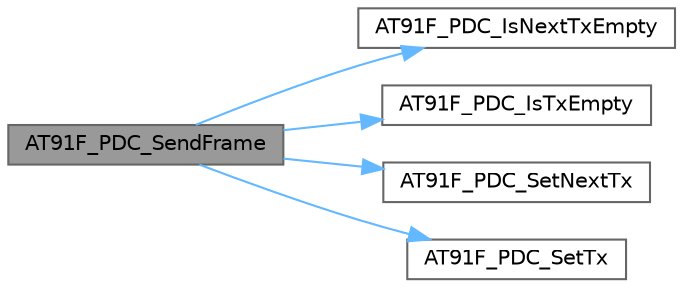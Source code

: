 digraph "AT91F_PDC_SendFrame"
{
 // LATEX_PDF_SIZE
  bgcolor="transparent";
  edge [fontname=Helvetica,fontsize=10,labelfontname=Helvetica,labelfontsize=10];
  node [fontname=Helvetica,fontsize=10,shape=box,height=0.2,width=0.4];
  rankdir="LR";
  Node1 [id="Node000001",label="AT91F_PDC_SendFrame",height=0.2,width=0.4,color="gray40", fillcolor="grey60", style="filled", fontcolor="black",tooltip="Close PDC: disable TX and RX reset transfer descriptors."];
  Node1 -> Node2 [id="edge5_Node000001_Node000002",color="steelblue1",style="solid",tooltip=" "];
  Node2 [id="Node000002",label="AT91F_PDC_IsNextTxEmpty",height=0.2,width=0.4,color="grey40", fillcolor="white", style="filled",URL="$lib___a_t91_s_a_m7_s64_8h.html#a850c514a0aa55991ed5fe7c7e0989209",tooltip="Test if the next transfer descriptor has been moved to the current td."];
  Node1 -> Node3 [id="edge6_Node000001_Node000003",color="steelblue1",style="solid",tooltip=" "];
  Node3 [id="Node000003",label="AT91F_PDC_IsTxEmpty",height=0.2,width=0.4,color="grey40", fillcolor="white", style="filled",URL="$lib___a_t91_s_a_m7_s64_8h.html#a07dcf21b4e39e894efcc34afa3b4787d",tooltip="Test if the current transfer descriptor has been sent."];
  Node1 -> Node4 [id="edge7_Node000001_Node000004",color="steelblue1",style="solid",tooltip=" "];
  Node4 [id="Node000004",label="AT91F_PDC_SetNextTx",height=0.2,width=0.4,color="grey40", fillcolor="white", style="filled",URL="$lib___a_t91_s_a_m7_s64_8h.html#aa0b8b8b33d4b6514714851b653a011eb",tooltip="Set the next transmit transfer descriptor."];
  Node1 -> Node5 [id="edge8_Node000001_Node000005",color="steelblue1",style="solid",tooltip=" "];
  Node5 [id="Node000005",label="AT91F_PDC_SetTx",height=0.2,width=0.4,color="grey40", fillcolor="white", style="filled",URL="$lib___a_t91_s_a_m7_s64_8h.html#ad32f369ef9e9f0f395e577e1ed1652df",tooltip="Set the transmit transfer descriptor."];
}
